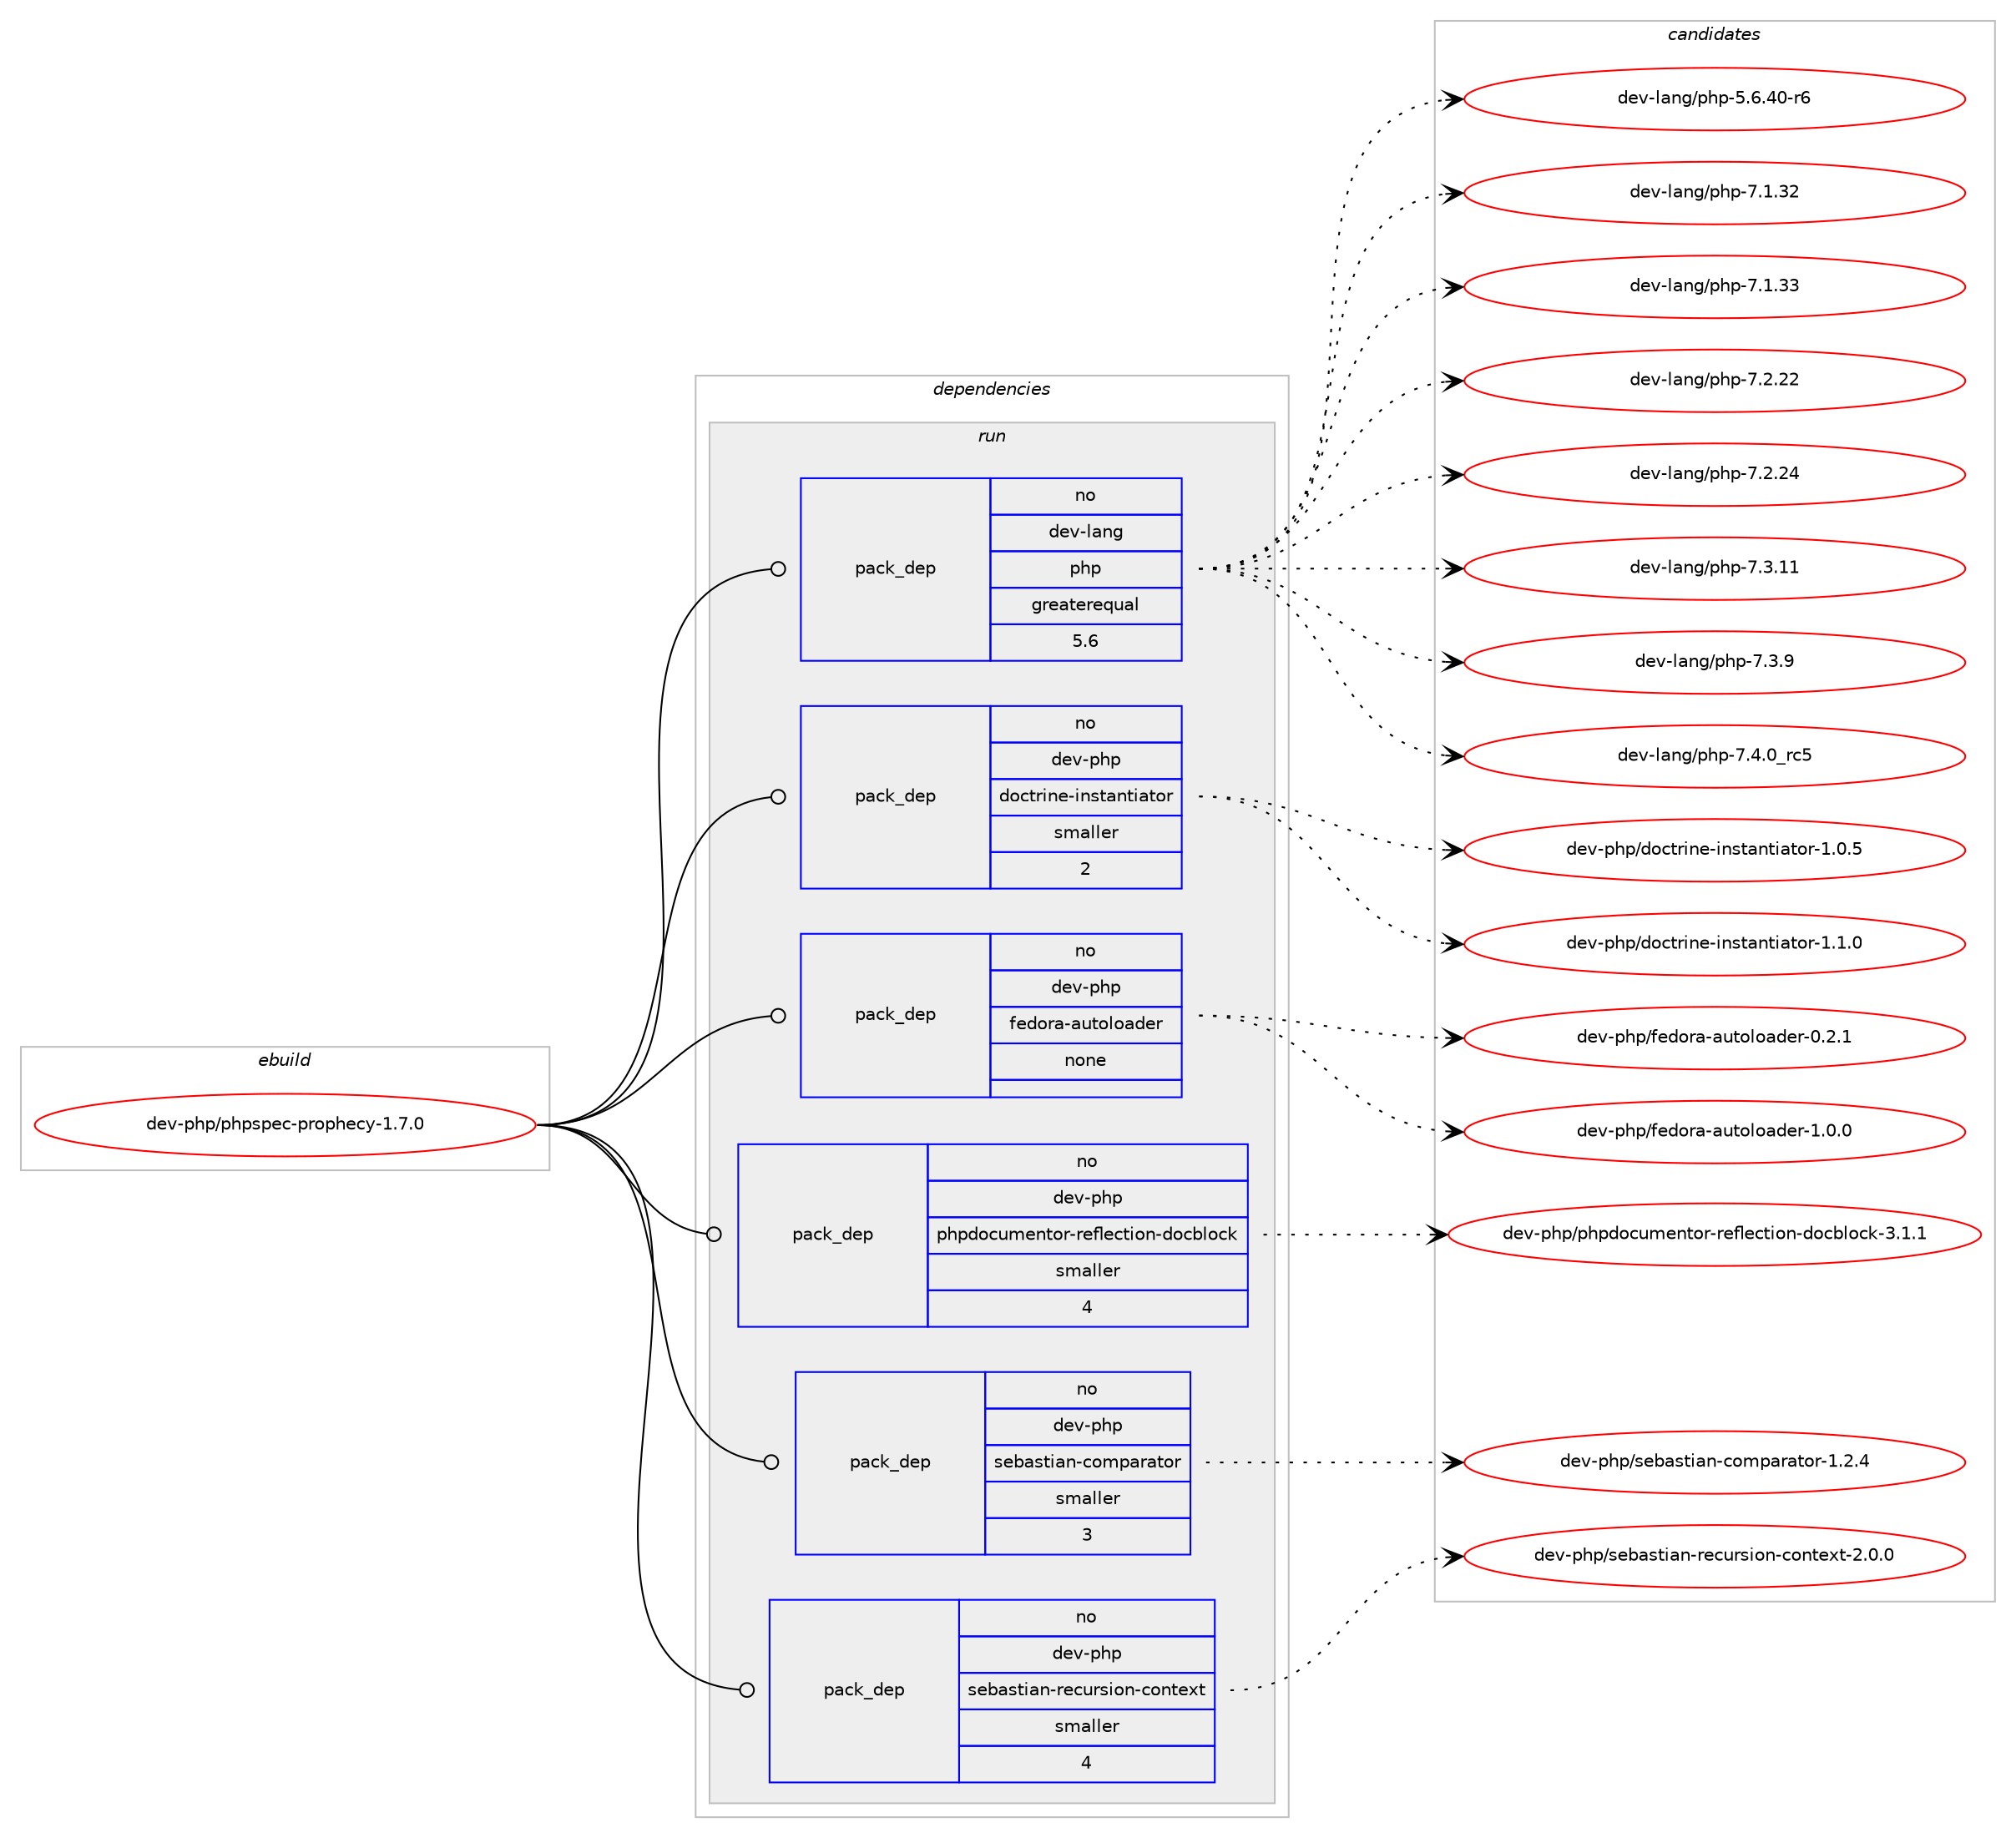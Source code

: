 digraph prolog {

# *************
# Graph options
# *************

newrank=true;
concentrate=true;
compound=true;
graph [rankdir=LR,fontname=Helvetica,fontsize=10,ranksep=1.5];#, ranksep=2.5, nodesep=0.2];
edge  [arrowhead=vee];
node  [fontname=Helvetica,fontsize=10];

# **********
# The ebuild
# **********

subgraph cluster_leftcol {
color=gray;
rank=same;
label=<<i>ebuild</i>>;
id [label="dev-php/phpspec-prophecy-1.7.0", color=red, width=4, href="../dev-php/phpspec-prophecy-1.7.0.svg"];
}

# ****************
# The dependencies
# ****************

subgraph cluster_midcol {
color=gray;
label=<<i>dependencies</i>>;
subgraph cluster_compile {
fillcolor="#eeeeee";
style=filled;
label=<<i>compile</i>>;
}
subgraph cluster_compileandrun {
fillcolor="#eeeeee";
style=filled;
label=<<i>compile and run</i>>;
}
subgraph cluster_run {
fillcolor="#eeeeee";
style=filled;
label=<<i>run</i>>;
subgraph pack444459 {
dependency591561 [label=<<TABLE BORDER="0" CELLBORDER="1" CELLSPACING="0" CELLPADDING="4" WIDTH="220"><TR><TD ROWSPAN="6" CELLPADDING="30">pack_dep</TD></TR><TR><TD WIDTH="110">no</TD></TR><TR><TD>dev-lang</TD></TR><TR><TD>php</TD></TR><TR><TD>greaterequal</TD></TR><TR><TD>5.6</TD></TR></TABLE>>, shape=none, color=blue];
}
id:e -> dependency591561:w [weight=20,style="solid",arrowhead="odot"];
subgraph pack444460 {
dependency591562 [label=<<TABLE BORDER="0" CELLBORDER="1" CELLSPACING="0" CELLPADDING="4" WIDTH="220"><TR><TD ROWSPAN="6" CELLPADDING="30">pack_dep</TD></TR><TR><TD WIDTH="110">no</TD></TR><TR><TD>dev-php</TD></TR><TR><TD>doctrine-instantiator</TD></TR><TR><TD>smaller</TD></TR><TR><TD>2</TD></TR></TABLE>>, shape=none, color=blue];
}
id:e -> dependency591562:w [weight=20,style="solid",arrowhead="odot"];
subgraph pack444461 {
dependency591563 [label=<<TABLE BORDER="0" CELLBORDER="1" CELLSPACING="0" CELLPADDING="4" WIDTH="220"><TR><TD ROWSPAN="6" CELLPADDING="30">pack_dep</TD></TR><TR><TD WIDTH="110">no</TD></TR><TR><TD>dev-php</TD></TR><TR><TD>fedora-autoloader</TD></TR><TR><TD>none</TD></TR><TR><TD></TD></TR></TABLE>>, shape=none, color=blue];
}
id:e -> dependency591563:w [weight=20,style="solid",arrowhead="odot"];
subgraph pack444462 {
dependency591564 [label=<<TABLE BORDER="0" CELLBORDER="1" CELLSPACING="0" CELLPADDING="4" WIDTH="220"><TR><TD ROWSPAN="6" CELLPADDING="30">pack_dep</TD></TR><TR><TD WIDTH="110">no</TD></TR><TR><TD>dev-php</TD></TR><TR><TD>phpdocumentor-reflection-docblock</TD></TR><TR><TD>smaller</TD></TR><TR><TD>4</TD></TR></TABLE>>, shape=none, color=blue];
}
id:e -> dependency591564:w [weight=20,style="solid",arrowhead="odot"];
subgraph pack444463 {
dependency591565 [label=<<TABLE BORDER="0" CELLBORDER="1" CELLSPACING="0" CELLPADDING="4" WIDTH="220"><TR><TD ROWSPAN="6" CELLPADDING="30">pack_dep</TD></TR><TR><TD WIDTH="110">no</TD></TR><TR><TD>dev-php</TD></TR><TR><TD>sebastian-comparator</TD></TR><TR><TD>smaller</TD></TR><TR><TD>3</TD></TR></TABLE>>, shape=none, color=blue];
}
id:e -> dependency591565:w [weight=20,style="solid",arrowhead="odot"];
subgraph pack444464 {
dependency591566 [label=<<TABLE BORDER="0" CELLBORDER="1" CELLSPACING="0" CELLPADDING="4" WIDTH="220"><TR><TD ROWSPAN="6" CELLPADDING="30">pack_dep</TD></TR><TR><TD WIDTH="110">no</TD></TR><TR><TD>dev-php</TD></TR><TR><TD>sebastian-recursion-context</TD></TR><TR><TD>smaller</TD></TR><TR><TD>4</TD></TR></TABLE>>, shape=none, color=blue];
}
id:e -> dependency591566:w [weight=20,style="solid",arrowhead="odot"];
}
}

# **************
# The candidates
# **************

subgraph cluster_choices {
rank=same;
color=gray;
label=<<i>candidates</i>>;

subgraph choice444459 {
color=black;
nodesep=1;
choice100101118451089711010347112104112455346544652484511454 [label="dev-lang/php-5.6.40-r6", color=red, width=4,href="../dev-lang/php-5.6.40-r6.svg"];
choice10010111845108971101034711210411245554649465150 [label="dev-lang/php-7.1.32", color=red, width=4,href="../dev-lang/php-7.1.32.svg"];
choice10010111845108971101034711210411245554649465151 [label="dev-lang/php-7.1.33", color=red, width=4,href="../dev-lang/php-7.1.33.svg"];
choice10010111845108971101034711210411245554650465050 [label="dev-lang/php-7.2.22", color=red, width=4,href="../dev-lang/php-7.2.22.svg"];
choice10010111845108971101034711210411245554650465052 [label="dev-lang/php-7.2.24", color=red, width=4,href="../dev-lang/php-7.2.24.svg"];
choice10010111845108971101034711210411245554651464949 [label="dev-lang/php-7.3.11", color=red, width=4,href="../dev-lang/php-7.3.11.svg"];
choice100101118451089711010347112104112455546514657 [label="dev-lang/php-7.3.9", color=red, width=4,href="../dev-lang/php-7.3.9.svg"];
choice100101118451089711010347112104112455546524648951149953 [label="dev-lang/php-7.4.0_rc5", color=red, width=4,href="../dev-lang/php-7.4.0_rc5.svg"];
dependency591561:e -> choice100101118451089711010347112104112455346544652484511454:w [style=dotted,weight="100"];
dependency591561:e -> choice10010111845108971101034711210411245554649465150:w [style=dotted,weight="100"];
dependency591561:e -> choice10010111845108971101034711210411245554649465151:w [style=dotted,weight="100"];
dependency591561:e -> choice10010111845108971101034711210411245554650465050:w [style=dotted,weight="100"];
dependency591561:e -> choice10010111845108971101034711210411245554650465052:w [style=dotted,weight="100"];
dependency591561:e -> choice10010111845108971101034711210411245554651464949:w [style=dotted,weight="100"];
dependency591561:e -> choice100101118451089711010347112104112455546514657:w [style=dotted,weight="100"];
dependency591561:e -> choice100101118451089711010347112104112455546524648951149953:w [style=dotted,weight="100"];
}
subgraph choice444460 {
color=black;
nodesep=1;
choice100101118451121041124710011199116114105110101451051101151169711011610597116111114454946484653 [label="dev-php/doctrine-instantiator-1.0.5", color=red, width=4,href="../dev-php/doctrine-instantiator-1.0.5.svg"];
choice100101118451121041124710011199116114105110101451051101151169711011610597116111114454946494648 [label="dev-php/doctrine-instantiator-1.1.0", color=red, width=4,href="../dev-php/doctrine-instantiator-1.1.0.svg"];
dependency591562:e -> choice100101118451121041124710011199116114105110101451051101151169711011610597116111114454946484653:w [style=dotted,weight="100"];
dependency591562:e -> choice100101118451121041124710011199116114105110101451051101151169711011610597116111114454946494648:w [style=dotted,weight="100"];
}
subgraph choice444461 {
color=black;
nodesep=1;
choice100101118451121041124710210110011111497459711711611110811197100101114454846504649 [label="dev-php/fedora-autoloader-0.2.1", color=red, width=4,href="../dev-php/fedora-autoloader-0.2.1.svg"];
choice100101118451121041124710210110011111497459711711611110811197100101114454946484648 [label="dev-php/fedora-autoloader-1.0.0", color=red, width=4,href="../dev-php/fedora-autoloader-1.0.0.svg"];
dependency591563:e -> choice100101118451121041124710210110011111497459711711611110811197100101114454846504649:w [style=dotted,weight="100"];
dependency591563:e -> choice100101118451121041124710210110011111497459711711611110811197100101114454946484648:w [style=dotted,weight="100"];
}
subgraph choice444462 {
color=black;
nodesep=1;
choice100101118451121041124711210411210011199117109101110116111114451141011021081019911610511111045100111999810811199107455146494649 [label="dev-php/phpdocumentor-reflection-docblock-3.1.1", color=red, width=4,href="../dev-php/phpdocumentor-reflection-docblock-3.1.1.svg"];
dependency591564:e -> choice100101118451121041124711210411210011199117109101110116111114451141011021081019911610511111045100111999810811199107455146494649:w [style=dotted,weight="100"];
}
subgraph choice444463 {
color=black;
nodesep=1;
choice100101118451121041124711510198971151161059711045991111091129711497116111114454946504652 [label="dev-php/sebastian-comparator-1.2.4", color=red, width=4,href="../dev-php/sebastian-comparator-1.2.4.svg"];
dependency591565:e -> choice100101118451121041124711510198971151161059711045991111091129711497116111114454946504652:w [style=dotted,weight="100"];
}
subgraph choice444464 {
color=black;
nodesep=1;
choice100101118451121041124711510198971151161059711045114101991171141151051111104599111110116101120116455046484648 [label="dev-php/sebastian-recursion-context-2.0.0", color=red, width=4,href="../dev-php/sebastian-recursion-context-2.0.0.svg"];
dependency591566:e -> choice100101118451121041124711510198971151161059711045114101991171141151051111104599111110116101120116455046484648:w [style=dotted,weight="100"];
}
}

}

